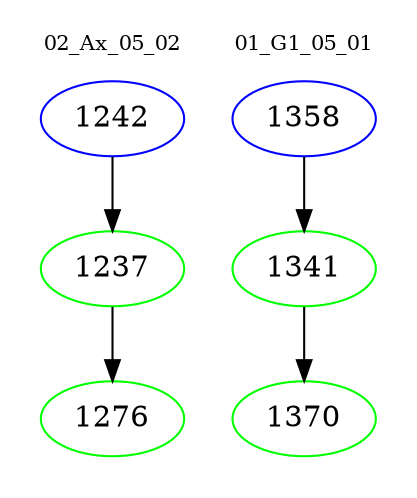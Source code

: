 digraph{
subgraph cluster_0 {
color = white
label = "02_Ax_05_02";
fontsize=10;
T0_1242 [label="1242", color="blue"]
T0_1242 -> T0_1237 [color="black"]
T0_1237 [label="1237", color="green"]
T0_1237 -> T0_1276 [color="black"]
T0_1276 [label="1276", color="green"]
}
subgraph cluster_1 {
color = white
label = "01_G1_05_01";
fontsize=10;
T1_1358 [label="1358", color="blue"]
T1_1358 -> T1_1341 [color="black"]
T1_1341 [label="1341", color="green"]
T1_1341 -> T1_1370 [color="black"]
T1_1370 [label="1370", color="green"]
}
}
